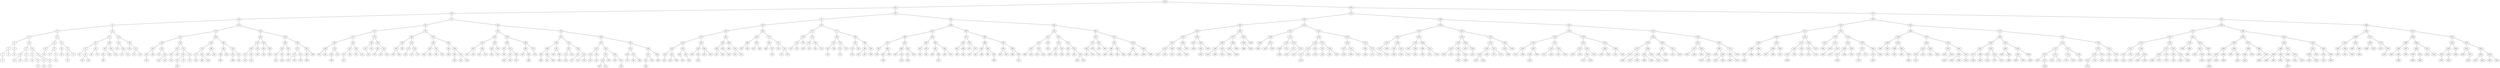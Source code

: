 graph BST {
    node [fontname="Helvetica"];
    1010 [label="1010"];
    1010 -- 610;
    610 [label="610"];
    610 -- 294;
    294 [label="294"];
    294 -- 136;
    136 [label="136"];
    136 -- 75;
    75 [label="75"];
    75 -- 47;
    47 [label="47"];
    47 -- 17;
    17 [label="17"];
    17 -- 12;
    12 [label="12"];
    12 -- 5;
    5 [label="5"];
    5 -- 0;
    0 [label="0"];
    0 -- 4;
    4 [label="4"];
    5 -- 8;
    8 [label="8"];
    12 -- 15;
    15 [label="15"];
    15 -- 16;
    16 [label="16"];
    17 -- 26;
    26 [label="26"];
    26 -- 21;
    21 [label="21"];
    21 -- 19;
    19 [label="19"];
    19 -- 18;
    18 [label="18"];
    19 -- 20;
    20 [label="20"];
    21 -- 23;
    23 [label="23"];
    23 -- 24;
    24 [label="24"];
    26 -- 40;
    40 [label="40"];
    40 -- 32;
    32 [label="32"];
    32 -- 30;
    30 [label="30"];
    32 -- 33;
    33 [label="33"];
    33 -- 34;
    34 [label="34"];
    40 -- 43;
    43 [label="43"];
    43 -- 41;
    41 [label="41"];
    41 -- 42;
    42 [label="42"];
    43 -- 44;
    44 [label="44"];
    44 -- 45;
    45 [label="45"];
    47 -- 59;
    59 [label="59"];
    59 -- 52;
    52 [label="52"];
    52 -- 49;
    49 [label="49"];
    49 -- 48;
    48 [label="48"];
    52 -- 54;
    54 [label="54"];
    54 -- 53;
    53 [label="53"];
    54 -- 57;
    57 [label="57"];
    57 -- 58;
    58 [label="58"];
    59 -- 67;
    67 [label="67"];
    67 -- 66;
    66 [label="66"];
    66 -- 60;
    60 [label="60"];
    67 -- 71;
    71 [label="71"];
    71 -- 69;
    69 [label="69"];
    69 -- 70;
    70 [label="70"];
    71 -- 74;
    74 [label="74"];
    75 -- 112;
    112 [label="112"];
    112 -- 97;
    97 [label="97"];
    97 -- 87;
    87 [label="87"];
    87 -- 79;
    79 [label="79"];
    79 -- 78;
    78 [label="78"];
    79 -- 82;
    82 [label="82"];
    82 -- 80;
    80 [label="80"];
    82 -- 86;
    86 [label="86"];
    87 -- 89;
    89 [label="89"];
    89 -- 88;
    88 [label="88"];
    89 -- 95;
    95 [label="95"];
    97 -- 108;
    108 [label="108"];
    108 -- 102;
    102 [label="102"];
    102 -- 101;
    101 [label="101"];
    101 -- 99;
    99 [label="99"];
    102 -- 106;
    106 [label="106"];
    108 -- 109;
    109 [label="109"];
    109 -- 110;
    110 [label="110"];
    112 -- 125;
    125 [label="125"];
    125 -- 116;
    116 [label="116"];
    116 -- 113;
    113 [label="113"];
    116 -- 120;
    120 [label="120"];
    120 -- 117;
    117 [label="117"];
    120 -- 121;
    121 [label="121"];
    125 -- 129;
    129 [label="129"];
    129 -- 126;
    126 [label="126"];
    129 -- 132;
    132 [label="132"];
    132 -- 131;
    131 [label="131"];
    132 -- 135;
    135 [label="135"];
    136 -- 223;
    223 [label="223"];
    223 -- 176;
    176 [label="176"];
    176 -- 157;
    157 [label="157"];
    157 -- 149;
    149 [label="149"];
    149 -- 144;
    144 [label="144"];
    144 -- 140;
    140 [label="140"];
    140 -- 142;
    142 [label="142"];
    144 -- 146;
    146 [label="146"];
    149 -- 152;
    152 [label="152"];
    152 -- 151;
    151 [label="151"];
    152 -- 155;
    155 [label="155"];
    155 -- 154;
    154 [label="154"];
    155 -- 156;
    156 [label="156"];
    157 -- 163;
    163 [label="163"];
    163 -- 161;
    161 [label="161"];
    161 -- 160;
    160 [label="160"];
    160 -- 158;
    158 [label="158"];
    161 -- 162;
    162 [label="162"];
    163 -- 172;
    172 [label="172"];
    172 -- 167;
    167 [label="167"];
    167 -- 165;
    165 [label="165"];
    165 -- 166;
    166 [label="166"];
    167 -- 171;
    171 [label="171"];
    172 -- 173;
    173 [label="173"];
    173 -- 174;
    174 [label="174"];
    176 -- 196;
    196 [label="196"];
    196 -- 186;
    186 [label="186"];
    186 -- 179;
    179 [label="179"];
    179 -- 177;
    177 [label="177"];
    177 -- 178;
    178 [label="178"];
    179 -- 181;
    181 [label="181"];
    181 -- 180;
    180 [label="180"];
    181 -- 182;
    182 [label="182"];
    186 -- 190;
    190 [label="190"];
    190 -- 187;
    187 [label="187"];
    190 -- 195;
    195 [label="195"];
    196 -- 206;
    206 [label="206"];
    206 -- 200;
    200 [label="200"];
    200 -- 198;
    198 [label="198"];
    198 -- 199;
    199 [label="199"];
    200 -- 203;
    203 [label="203"];
    206 -- 219;
    219 [label="219"];
    219 -- 212;
    212 [label="212"];
    212 -- 208;
    208 [label="208"];
    219 -- 221;
    221 [label="221"];
    221 -- 222;
    222 [label="222"];
    223 -- 254;
    254 [label="254"];
    254 -- 242;
    242 [label="242"];
    242 -- 233;
    233 [label="233"];
    233 -- 229;
    229 [label="229"];
    229 -- 224;
    224 [label="224"];
    224 -- 228;
    228 [label="228"];
    229 -- 232;
    232 [label="232"];
    232 -- 231;
    231 [label="231"];
    233 -- 235;
    235 [label="235"];
    235 -- 238;
    238 [label="238"];
    242 -- 246;
    246 [label="246"];
    246 -- 244;
    244 [label="244"];
    244 -- 243;
    243 [label="243"];
    246 -- 249;
    249 [label="249"];
    249 -- 250;
    250 [label="250"];
    254 -- 269;
    269 [label="269"];
    269 -- 262;
    262 [label="262"];
    262 -- 258;
    258 [label="258"];
    258 -- 256;
    256 [label="256"];
    256 -- 257;
    257 [label="257"];
    258 -- 261;
    261 [label="261"];
    261 -- 260;
    260 [label="260"];
    262 -- 267;
    267 [label="267"];
    267 -- 264;
    264 [label="264"];
    269 -- 279;
    279 [label="279"];
    279 -- 275;
    275 [label="275"];
    275 -- 273;
    273 [label="273"];
    273 -- 272;
    272 [label="272"];
    273 -- 274;
    274 [label="274"];
    275 -- 277;
    277 [label="277"];
    277 -- 276;
    276 [label="276"];
    279 -- 287;
    287 [label="287"];
    287 -- 282;
    282 [label="282"];
    282 -- 280;
    280 [label="280"];
    287 -- 289;
    289 [label="289"];
    294 -- 417;
    417 [label="417"];
    417 -- 355;
    355 [label="355"];
    355 -- 332;
    332 [label="332"];
    332 -- 313;
    313 [label="313"];
    313 -- 302;
    302 [label="302"];
    302 -- 298;
    298 [label="298"];
    298 -- 297;
    297 [label="297"];
    298 -- 301;
    301 [label="301"];
    302 -- 310;
    310 [label="310"];
    310 -- 303;
    303 [label="303"];
    303 -- 309;
    309 [label="309"];
    310 -- 312;
    312 [label="312"];
    313 -- 326;
    326 [label="326"];
    326 -- 321;
    321 [label="321"];
    321 -- 314;
    314 [label="314"];
    314 -- 317;
    317 [label="317"];
    321 -- 324;
    324 [label="324"];
    326 -- 328;
    328 [label="328"];
    328 -- 327;
    327 [label="327"];
    328 -- 331;
    331 [label="331"];
    332 -- 343;
    343 [label="343"];
    343 -- 340;
    340 [label="340"];
    340 -- 334;
    334 [label="334"];
    334 -- 339;
    339 [label="339"];
    340 -- 341;
    341 [label="341"];
    343 -- 349;
    349 [label="349"];
    349 -- 346;
    346 [label="346"];
    346 -- 345;
    345 [label="345"];
    349 -- 352;
    352 [label="352"];
    352 -- 351;
    351 [label="351"];
    352 -- 354;
    354 [label="354"];
    355 -- 379;
    379 [label="379"];
    379 -- 368;
    368 [label="368"];
    368 -- 365;
    365 [label="365"];
    365 -- 360;
    360 [label="360"];
    360 -- 358;
    358 [label="358"];
    360 -- 363;
    363 [label="363"];
    365 -- 367;
    367 [label="367"];
    368 -- 374;
    374 [label="374"];
    374 -- 373;
    373 [label="373"];
    373 -- 370;
    370 [label="370"];
    374 -- 376;
    376 [label="376"];
    376 -- 375;
    375 [label="375"];
    376 -- 378;
    378 [label="378"];
    379 -- 394;
    394 [label="394"];
    394 -- 384;
    384 [label="384"];
    384 -- 382;
    382 [label="382"];
    382 -- 380;
    380 [label="380"];
    382 -- 383;
    383 [label="383"];
    384 -- 391;
    391 [label="391"];
    391 -- 385;
    385 [label="385"];
    391 -- 393;
    393 [label="393"];
    394 -- 402;
    402 [label="402"];
    402 -- 397;
    397 [label="397"];
    397 -- 400;
    400 [label="400"];
    402 -- 406;
    406 [label="406"];
    406 -- 405;
    405 [label="405"];
    405 -- 403;
    403 [label="403"];
    406 -- 415;
    415 [label="415"];
    415 -- 410;
    410 [label="410"];
    415 -- 416;
    416 [label="416"];
    417 -- 482;
    482 [label="482"];
    482 -- 445;
    445 [label="445"];
    445 -- 434;
    434 [label="434"];
    434 -- 426;
    426 [label="426"];
    426 -- 423;
    423 [label="423"];
    423 -- 421;
    421 [label="421"];
    423 -- 424;
    424 [label="424"];
    426 -- 429;
    429 [label="429"];
    429 -- 427;
    427 [label="427"];
    429 -- 433;
    433 [label="433"];
    434 -- 443;
    443 [label="443"];
    443 -- 439;
    439 [label="439"];
    439 -- 436;
    436 [label="436"];
    439 -- 441;
    441 [label="441"];
    443 -- 444;
    444 [label="444"];
    445 -- 458;
    458 [label="458"];
    458 -- 448;
    448 [label="448"];
    448 -- 447;
    447 [label="447"];
    447 -- 446;
    446 [label="446"];
    448 -- 455;
    455 [label="455"];
    455 -- 453;
    453 [label="453"];
    453 -- 449;
    449 [label="449"];
    453 -- 454;
    454 [label="454"];
    455 -- 456;
    456 [label="456"];
    456 -- 457;
    457 [label="457"];
    458 -- 468;
    468 [label="468"];
    468 -- 460;
    460 [label="460"];
    460 -- 459;
    459 [label="459"];
    460 -- 464;
    464 [label="464"];
    464 -- 466;
    466 [label="466"];
    468 -- 472;
    472 [label="472"];
    472 -- 473;
    473 [label="473"];
    482 -- 536;
    536 [label="536"];
    536 -- 507;
    507 [label="507"];
    507 -- 499;
    499 [label="499"];
    499 -- 489;
    489 [label="489"];
    489 -- 483;
    483 [label="483"];
    483 -- 486;
    486 [label="486"];
    489 -- 496;
    496 [label="496"];
    496 -- 491;
    491 [label="491"];
    496 -- 497;
    497 [label="497"];
    499 -- 501;
    501 [label="501"];
    501 -- 500;
    500 [label="500"];
    501 -- 506;
    506 [label="506"];
    506 -- 503;
    503 [label="503"];
    507 -- 521;
    521 [label="521"];
    521 -- 515;
    515 [label="515"];
    515 -- 511;
    511 [label="511"];
    511 -- 510;
    510 [label="510"];
    515 -- 516;
    516 [label="516"];
    521 -- 528;
    528 [label="528"];
    528 -- 527;
    527 [label="527"];
    527 -- 523;
    523 [label="523"];
    528 -- 533;
    533 [label="533"];
    533 -- 531;
    531 [label="531"];
    533 -- 535;
    535 [label="535"];
    536 -- 568;
    568 [label="568"];
    568 -- 547;
    547 [label="547"];
    547 -- 543;
    543 [label="543"];
    543 -- 539;
    539 [label="539"];
    539 -- 541;
    541 [label="541"];
    543 -- 545;
    545 [label="545"];
    545 -- 546;
    546 [label="546"];
    547 -- 558;
    558 [label="558"];
    558 -- 555;
    555 [label="555"];
    555 -- 549;
    549 [label="549"];
    549 -- 548;
    548 [label="548"];
    549 -- 554;
    554 [label="554"];
    555 -- 556;
    556 [label="556"];
    558 -- 560;
    560 [label="560"];
    560 -- 559;
    559 [label="559"];
    560 -- 563;
    563 [label="563"];
    563 -- 564;
    564 [label="564"];
    568 -- 589;
    589 [label="589"];
    589 -- 579;
    579 [label="579"];
    579 -- 569;
    569 [label="569"];
    569 -- 574;
    574 [label="574"];
    579 -- 587;
    587 [label="587"];
    587 -- 584;
    584 [label="584"];
    587 -- 588;
    588 [label="588"];
    589 -- 598;
    598 [label="598"];
    598 -- 592;
    592 [label="592"];
    592 -- 591;
    591 [label="591"];
    591 -- 590;
    590 [label="590"];
    592 -- 597;
    597 [label="597"];
    598 -- 605;
    605 [label="605"];
    605 -- 606;
    606 [label="606"];
    610 -- 791;
    791 [label="791"];
    791 -- 727;
    727 [label="727"];
    727 -- 676;
    676 [label="676"];
    676 -- 656;
    656 [label="656"];
    656 -- 637;
    637 [label="637"];
    637 -- 628;
    628 [label="628"];
    628 -- 618;
    618 [label="618"];
    618 -- 613;
    613 [label="613"];
    613 -- 614;
    614 [label="614"];
    618 -- 621;
    621 [label="621"];
    621 -- 619;
    619 [label="619"];
    621 -- 622;
    622 [label="622"];
    628 -- 633;
    633 [label="633"];
    633 -- 630;
    630 [label="630"];
    630 -- 632;
    632 [label="632"];
    633 -- 634;
    634 [label="634"];
    634 -- 636;
    636 [label="636"];
    637 -- 645;
    645 [label="645"];
    645 -- 639;
    639 [label="639"];
    639 -- 638;
    638 [label="638"];
    639 -- 643;
    643 [label="643"];
    643 -- 644;
    644 [label="644"];
    645 -- 649;
    649 [label="649"];
    649 -- 647;
    647 [label="647"];
    649 -- 654;
    654 [label="654"];
    656 -- 663;
    663 [label="663"];
    663 -- 660;
    660 [label="660"];
    660 -- 658;
    658 [label="658"];
    658 -- 657;
    657 [label="657"];
    658 -- 659;
    659 [label="659"];
    660 -- 662;
    662 [label="662"];
    662 -- 661;
    661 [label="661"];
    663 -- 666;
    666 [label="666"];
    666 -- 665;
    665 [label="665"];
    666 -- 670;
    670 [label="670"];
    670 -- 667;
    667 [label="667"];
    670 -- 672;
    672 [label="672"];
    676 -- 697;
    697 [label="697"];
    697 -- 682;
    682 [label="682"];
    682 -- 680;
    680 [label="680"];
    680 -- 679;
    679 [label="679"];
    680 -- 681;
    681 [label="681"];
    682 -- 692;
    692 [label="692"];
    692 -- 687;
    687 [label="687"];
    692 -- 695;
    695 [label="695"];
    697 -- 713;
    713 [label="713"];
    713 -- 699;
    699 [label="699"];
    699 -- 698;
    698 [label="698"];
    699 -- 707;
    707 [label="707"];
    707 -- 704;
    704 [label="704"];
    713 -- 721;
    721 [label="721"];
    721 -- 716;
    716 [label="716"];
    721 -- 723;
    723 [label="723"];
    723 -- 722;
    722 [label="722"];
    723 -- 725;
    725 [label="725"];
    727 -- 761;
    761 [label="761"];
    761 -- 747;
    747 [label="747"];
    747 -- 744;
    744 [label="744"];
    744 -- 736;
    736 [label="736"];
    736 -- 735;
    735 [label="735"];
    736 -- 743;
    743 [label="743"];
    744 -- 746;
    746 [label="746"];
    747 -- 753;
    753 [label="753"];
    753 -- 750;
    750 [label="750"];
    750 -- 749;
    749 [label="749"];
    750 -- 752;
    752 [label="752"];
    753 -- 758;
    758 [label="758"];
    758 -- 756;
    756 [label="756"];
    758 -- 759;
    759 [label="759"];
    761 -- 777;
    777 [label="777"];
    777 -- 769;
    769 [label="769"];
    769 -- 767;
    767 [label="767"];
    767 -- 766;
    766 [label="766"];
    766 -- 765;
    765 [label="765"];
    767 -- 768;
    768 [label="768"];
    769 -- 774;
    774 [label="774"];
    774 -- 772;
    772 [label="772"];
    772 -- 773;
    773 [label="773"];
    774 -- 776;
    776 [label="776"];
    777 -- 784;
    784 [label="784"];
    784 -- 782;
    782 [label="782"];
    782 -- 779;
    779 [label="779"];
    779 -- 778;
    778 [label="778"];
    782 -- 783;
    783 [label="783"];
    784 -- 788;
    788 [label="788"];
    788 -- 786;
    786 [label="786"];
    786 -- 785;
    785 [label="785"];
    786 -- 787;
    787 [label="787"];
    788 -- 790;
    790 [label="790"];
    790 -- 789;
    789 [label="789"];
    791 -- 902;
    902 [label="902"];
    902 -- 858;
    858 [label="858"];
    858 -- 823;
    823 [label="823"];
    823 -- 806;
    806 [label="806"];
    806 -- 797;
    797 [label="797"];
    797 -- 792;
    792 [label="792"];
    792 -- 794;
    794 [label="794"];
    797 -- 804;
    804 [label="804"];
    804 -- 802;
    802 [label="802"];
    802 -- 799;
    799 [label="799"];
    804 -- 805;
    805 [label="805"];
    806 -- 814;
    814 [label="814"];
    814 -- 808;
    808 [label="808"];
    808 -- 807;
    807 [label="807"];
    808 -- 810;
    810 [label="810"];
    810 -- 813;
    813 [label="813"];
    814 -- 818;
    818 [label="818"];
    818 -- 817;
    817 [label="817"];
    817 -- 816;
    816 [label="816"];
    818 -- 819;
    819 [label="819"];
    823 -- 839;
    839 [label="839"];
    839 -- 826;
    826 [label="826"];
    826 -- 825;
    825 [label="825"];
    825 -- 824;
    824 [label="824"];
    826 -- 835;
    835 [label="835"];
    835 -- 833;
    833 [label="833"];
    839 -- 850;
    850 [label="850"];
    850 -- 841;
    841 [label="841"];
    841 -- 840;
    840 [label="840"];
    841 -- 848;
    848 [label="848"];
    848 -- 847;
    847 [label="847"];
    850 -- 856;
    856 [label="856"];
    856 -- 852;
    852 [label="852"];
    856 -- 857;
    857 [label="857"];
    858 -- 880;
    880 [label="880"];
    880 -- 872;
    872 [label="872"];
    872 -- 863;
    863 [label="863"];
    863 -- 861;
    861 [label="861"];
    861 -- 859;
    859 [label="859"];
    863 -- 864;
    864 [label="864"];
    864 -- 865;
    865 [label="865"];
    872 -- 876;
    876 [label="876"];
    876 -- 875;
    875 [label="875"];
    876 -- 877;
    877 [label="877"];
    877 -- 879;
    879 [label="879"];
    880 -- 892;
    892 [label="892"];
    892 -- 886;
    886 [label="886"];
    886 -- 883;
    883 [label="883"];
    883 -- 881;
    881 [label="881"];
    883 -- 884;
    884 [label="884"];
    886 -- 889;
    889 [label="889"];
    889 -- 887;
    887 [label="887"];
    889 -- 891;
    891 [label="891"];
    891 -- 890;
    890 [label="890"];
    892 -- 897;
    897 [label="897"];
    897 -- 894;
    894 [label="894"];
    894 -- 893;
    893 [label="893"];
    894 -- 895;
    895 [label="895"];
    897 -- 899;
    899 [label="899"];
    899 -- 898;
    898 [label="898"];
    899 -- 900;
    900 [label="900"];
    900 -- 901;
    901 [label="901"];
    902 -- 964;
    964 [label="964"];
    964 -- 926;
    926 [label="926"];
    926 -- 921;
    921 [label="921"];
    921 -- 913;
    913 [label="913"];
    913 -- 910;
    910 [label="910"];
    910 -- 908;
    908 [label="908"];
    910 -- 912;
    912 [label="912"];
    913 -- 915;
    915 [label="915"];
    915 -- 914;
    914 [label="914"];
    915 -- 918;
    918 [label="918"];
    921 -- 925;
    925 [label="925"];
    925 -- 922;
    922 [label="922"];
    926 -- 942;
    942 [label="942"];
    942 -- 935;
    935 [label="935"];
    935 -- 931;
    931 [label="931"];
    931 -- 930;
    930 [label="930"];
    931 -- 934;
    934 [label="934"];
    935 -- 936;
    936 [label="936"];
    936 -- 938;
    938 [label="938"];
    942 -- 953;
    953 [label="953"];
    953 -- 943;
    943 [label="943"];
    943 -- 947;
    947 [label="947"];
    953 -- 957;
    957 [label="957"];
    957 -- 955;
    955 [label="955"];
    957 -- 959;
    959 [label="959"];
    959 -- 958;
    958 [label="958"];
    959 -- 962;
    962 [label="962"];
    964 -- 983;
    983 [label="983"];
    983 -- 975;
    975 [label="975"];
    975 -- 971;
    971 [label="971"];
    971 -- 969;
    969 [label="969"];
    969 -- 965;
    965 [label="965"];
    969 -- 970;
    970 [label="970"];
    971 -- 974;
    974 [label="974"];
    974 -- 972;
    972 [label="972"];
    975 -- 981;
    981 [label="981"];
    981 -- 979;
    979 [label="979"];
    981 -- 982;
    982 [label="982"];
    983 -- 997;
    997 [label="997"];
    997 -- 991;
    991 [label="991"];
    991 -- 988;
    988 [label="988"];
    988 -- 985;
    985 [label="985"];
    988 -- 990;
    990 [label="990"];
    991 -- 995;
    995 [label="995"];
    995 -- 994;
    994 [label="994"];
    995 -- 996;
    996 [label="996"];
    997 -- 1002;
    1002 [label="1002"];
    1002 -- 999;
    999 [label="999"];
    999 -- 998;
    998 [label="998"];
    999 -- 1001;
    1001 [label="1001"];
    1002 -- 1005;
    1005 [label="1005"];
    1005 -- 1004;
    1004 [label="1004"];
    1005 -- 1006;
    1006 [label="1006"];
    1010 -- 1479;
    1479 [label="1479"];
    1479 -- 1175;
    1175 [label="1175"];
    1175 -- 1097;
    1097 [label="1097"];
    1097 -- 1060;
    1060 [label="1060"];
    1060 -- 1044;
    1044 [label="1044"];
    1044 -- 1025;
    1025 [label="1025"];
    1025 -- 1016;
    1016 [label="1016"];
    1016 -- 1013;
    1013 [label="1013"];
    1013 -- 1011;
    1011 [label="1011"];
    1013 -- 1015;
    1015 [label="1015"];
    1016 -- 1020;
    1020 [label="1020"];
    1020 -- 1021;
    1021 [label="1021"];
    1025 -- 1042;
    1042 [label="1042"];
    1042 -- 1036;
    1036 [label="1036"];
    1036 -- 1031;
    1031 [label="1031"];
    1036 -- 1040;
    1040 [label="1040"];
    1042 -- 1043;
    1043 [label="1043"];
    1044 -- 1050;
    1050 [label="1050"];
    1050 -- 1047;
    1047 [label="1047"];
    1047 -- 1048;
    1048 [label="1048"];
    1050 -- 1054;
    1054 [label="1054"];
    1054 -- 1052;
    1052 [label="1052"];
    1052 -- 1053;
    1053 [label="1053"];
    1054 -- 1059;
    1059 [label="1059"];
    1060 -- 1087;
    1087 [label="1087"];
    1087 -- 1077;
    1077 [label="1077"];
    1077 -- 1069;
    1069 [label="1069"];
    1069 -- 1064;
    1064 [label="1064"];
    1064 -- 1061;
    1061 [label="1061"];
    1064 -- 1066;
    1066 [label="1066"];
    1069 -- 1074;
    1074 [label="1074"];
    1074 -- 1072;
    1072 [label="1072"];
    1074 -- 1075;
    1075 [label="1075"];
    1077 -- 1082;
    1082 [label="1082"];
    1082 -- 1079;
    1079 [label="1079"];
    1079 -- 1080;
    1080 [label="1080"];
    1082 -- 1085;
    1085 [label="1085"];
    1087 -- 1093;
    1093 [label="1093"];
    1093 -- 1090;
    1090 [label="1090"];
    1090 -- 1088;
    1088 [label="1088"];
    1090 -- 1092;
    1092 [label="1092"];
    1093 -- 1096;
    1096 [label="1096"];
    1097 -- 1123;
    1123 [label="1123"];
    1123 -- 1107;
    1107 [label="1107"];
    1107 -- 1100;
    1100 [label="1100"];
    1100 -- 1098;
    1098 [label="1098"];
    1098 -- 1099;
    1099 [label="1099"];
    1100 -- 1103;
    1103 [label="1103"];
    1103 -- 1102;
    1102 [label="1102"];
    1103 -- 1104;
    1104 [label="1104"];
    1107 -- 1113;
    1113 [label="1113"];
    1113 -- 1110;
    1110 [label="1110"];
    1110 -- 1108;
    1108 [label="1108"];
    1108 -- 1109;
    1109 [label="1109"];
    1110 -- 1111;
    1111 [label="1111"];
    1113 -- 1118;
    1118 [label="1118"];
    1118 -- 1117;
    1117 [label="1117"];
    1117 -- 1116;
    1116 [label="1116"];
    1118 -- 1121;
    1121 [label="1121"];
    1121 -- 1122;
    1122 [label="1122"];
    1123 -- 1154;
    1154 [label="1154"];
    1154 -- 1142;
    1142 [label="1142"];
    1142 -- 1138;
    1138 [label="1138"];
    1138 -- 1133;
    1133 [label="1133"];
    1133 -- 1131;
    1131 [label="1131"];
    1131 -- 1129;
    1129 [label="1129"];
    1133 -- 1136;
    1136 [label="1136"];
    1138 -- 1141;
    1141 [label="1141"];
    1141 -- 1139;
    1139 [label="1139"];
    1142 -- 1147;
    1147 [label="1147"];
    1147 -- 1145;
    1145 [label="1145"];
    1145 -- 1144;
    1144 [label="1144"];
    1147 -- 1150;
    1150 [label="1150"];
    1150 -- 1148;
    1148 [label="1148"];
    1150 -- 1152;
    1152 [label="1152"];
    1154 -- 1163;
    1163 [label="1163"];
    1163 -- 1158;
    1158 [label="1158"];
    1158 -- 1157;
    1157 [label="1157"];
    1157 -- 1156;
    1156 [label="1156"];
    1158 -- 1161;
    1161 [label="1161"];
    1161 -- 1160;
    1160 [label="1160"];
    1161 -- 1162;
    1162 [label="1162"];
    1163 -- 1170;
    1170 [label="1170"];
    1170 -- 1165;
    1165 [label="1165"];
    1165 -- 1166;
    1166 [label="1166"];
    1170 -- 1172;
    1172 [label="1172"];
    1172 -- 1171;
    1171 [label="1171"];
    1172 -- 1174;
    1174 [label="1174"];
    1175 -- 1289;
    1289 [label="1289"];
    1289 -- 1225;
    1225 [label="1225"];
    1225 -- 1194;
    1194 [label="1194"];
    1194 -- 1183;
    1183 [label="1183"];
    1183 -- 1181;
    1181 [label="1181"];
    1181 -- 1176;
    1176 [label="1176"];
    1176 -- 1178;
    1178 [label="1178"];
    1181 -- 1182;
    1182 [label="1182"];
    1183 -- 1188;
    1188 [label="1188"];
    1188 -- 1187;
    1187 [label="1187"];
    1187 -- 1184;
    1184 [label="1184"];
    1188 -- 1191;
    1191 [label="1191"];
    1191 -- 1190;
    1190 [label="1190"];
    1191 -- 1193;
    1193 [label="1193"];
    1194 -- 1204;
    1204 [label="1204"];
    1204 -- 1199;
    1199 [label="1199"];
    1199 -- 1195;
    1195 [label="1195"];
    1199 -- 1200;
    1200 [label="1200"];
    1200 -- 1202;
    1202 [label="1202"];
    1204 -- 1209;
    1209 [label="1209"];
    1209 -- 1208;
    1208 [label="1208"];
    1208 -- 1205;
    1205 [label="1205"];
    1209 -- 1215;
    1215 [label="1215"];
    1215 -- 1211;
    1211 [label="1211"];
    1215 -- 1218;
    1218 [label="1218"];
    1225 -- 1260;
    1260 [label="1260"];
    1260 -- 1246;
    1246 [label="1246"];
    1246 -- 1238;
    1238 [label="1238"];
    1238 -- 1235;
    1235 [label="1235"];
    1235 -- 1226;
    1226 [label="1226"];
    1235 -- 1237;
    1237 [label="1237"];
    1238 -- 1242;
    1242 [label="1242"];
    1242 -- 1240;
    1240 [label="1240"];
    1240 -- 1241;
    1241 [label="1241"];
    1242 -- 1243;
    1243 [label="1243"];
    1243 -- 1244;
    1244 [label="1244"];
    1246 -- 1248;
    1248 [label="1248"];
    1248 -- 1247;
    1247 [label="1247"];
    1248 -- 1256;
    1256 [label="1256"];
    1256 -- 1257;
    1257 [label="1257"];
    1260 -- 1278;
    1278 [label="1278"];
    1278 -- 1270;
    1270 [label="1270"];
    1270 -- 1265;
    1265 [label="1265"];
    1265 -- 1263;
    1263 [label="1263"];
    1263 -- 1261;
    1261 [label="1261"];
    1263 -- 1264;
    1264 [label="1264"];
    1265 -- 1269;
    1269 [label="1269"];
    1270 -- 1272;
    1272 [label="1272"];
    1272 -- 1271;
    1271 [label="1271"];
    1272 -- 1277;
    1277 [label="1277"];
    1278 -- 1283;
    1283 [label="1283"];
    1283 -- 1279;
    1279 [label="1279"];
    1279 -- 1280;
    1280 [label="1280"];
    1283 -- 1285;
    1285 [label="1285"];
    1289 -- 1363;
    1363 [label="1363"];
    1363 -- 1329;
    1329 [label="1329"];
    1329 -- 1310;
    1310 [label="1310"];
    1310 -- 1301;
    1301 [label="1301"];
    1301 -- 1295;
    1295 [label="1295"];
    1295 -- 1291;
    1291 [label="1291"];
    1295 -- 1296;
    1296 [label="1296"];
    1301 -- 1307;
    1307 [label="1307"];
    1307 -- 1304;
    1304 [label="1304"];
    1304 -- 1303;
    1303 [label="1303"];
    1307 -- 1309;
    1309 [label="1309"];
    1310 -- 1321;
    1321 [label="1321"];
    1321 -- 1319;
    1319 [label="1319"];
    1319 -- 1317;
    1317 [label="1317"];
    1319 -- 1320;
    1320 [label="1320"];
    1321 -- 1324;
    1324 [label="1324"];
    1324 -- 1323;
    1323 [label="1323"];
    1324 -- 1327;
    1327 [label="1327"];
    1329 -- 1344;
    1344 [label="1344"];
    1344 -- 1335;
    1335 [label="1335"];
    1335 -- 1331;
    1331 [label="1331"];
    1331 -- 1330;
    1330 [label="1330"];
    1331 -- 1334;
    1334 [label="1334"];
    1335 -- 1342;
    1342 [label="1342"];
    1342 -- 1339;
    1339 [label="1339"];
    1339 -- 1337;
    1337 [label="1337"];
    1339 -- 1340;
    1340 [label="1340"];
    1342 -- 1343;
    1343 [label="1343"];
    1344 -- 1356;
    1356 [label="1356"];
    1356 -- 1348;
    1348 [label="1348"];
    1348 -- 1346;
    1346 [label="1346"];
    1348 -- 1354;
    1354 [label="1354"];
    1356 -- 1360;
    1360 [label="1360"];
    1360 -- 1357;
    1357 [label="1357"];
    1360 -- 1361;
    1361 [label="1361"];
    1363 -- 1415;
    1415 [label="1415"];
    1415 -- 1395;
    1395 [label="1395"];
    1395 -- 1383;
    1383 [label="1383"];
    1383 -- 1373;
    1373 [label="1373"];
    1373 -- 1371;
    1371 [label="1371"];
    1371 -- 1368;
    1368 [label="1368"];
    1373 -- 1381;
    1381 [label="1381"];
    1381 -- 1378;
    1378 [label="1378"];
    1381 -- 1382;
    1382 [label="1382"];
    1383 -- 1389;
    1389 [label="1389"];
    1389 -- 1385;
    1385 [label="1385"];
    1385 -- 1384;
    1384 [label="1384"];
    1385 -- 1386;
    1386 [label="1386"];
    1389 -- 1394;
    1394 [label="1394"];
    1394 -- 1393;
    1393 [label="1393"];
    1395 -- 1408;
    1408 [label="1408"];
    1408 -- 1401;
    1401 [label="1401"];
    1401 -- 1400;
    1400 [label="1400"];
    1400 -- 1399;
    1399 [label="1399"];
    1401 -- 1405;
    1405 [label="1405"];
    1408 -- 1413;
    1413 [label="1413"];
    1413 -- 1411;
    1411 [label="1411"];
    1413 -- 1414;
    1414 [label="1414"];
    1415 -- 1438;
    1438 [label="1438"];
    1438 -- 1422;
    1422 [label="1422"];
    1422 -- 1417;
    1417 [label="1417"];
    1417 -- 1416;
    1416 [label="1416"];
    1417 -- 1420;
    1420 [label="1420"];
    1422 -- 1429;
    1429 [label="1429"];
    1429 -- 1423;
    1423 [label="1423"];
    1429 -- 1432;
    1432 [label="1432"];
    1432 -- 1430;
    1430 [label="1430"];
    1432 -- 1436;
    1436 [label="1436"];
    1438 -- 1461;
    1461 [label="1461"];
    1461 -- 1444;
    1444 [label="1444"];
    1444 -- 1439;
    1439 [label="1439"];
    1444 -- 1446;
    1446 [label="1446"];
    1446 -- 1445;
    1445 [label="1445"];
    1446 -- 1449;
    1449 [label="1449"];
    1461 -- 1473;
    1473 [label="1473"];
    1473 -- 1468;
    1468 [label="1468"];
    1468 -- 1466;
    1466 [label="1466"];
    1468 -- 1472;
    1472 [label="1472"];
    1473 -- 1478;
    1478 [label="1478"];
    1479 -- 1747;
    1747 [label="1747"];
    1747 -- 1587;
    1587 [label="1587"];
    1587 -- 1539;
    1539 [label="1539"];
    1539 -- 1513;
    1513 [label="1513"];
    1513 -- 1496;
    1496 [label="1496"];
    1496 -- 1493;
    1493 [label="1493"];
    1493 -- 1489;
    1489 [label="1489"];
    1489 -- 1481;
    1481 [label="1481"];
    1481 -- 1487;
    1487 [label="1487"];
    1489 -- 1490;
    1490 [label="1490"];
    1493 -- 1494;
    1494 [label="1494"];
    1494 -- 1495;
    1495 [label="1495"];
    1496 -- 1505;
    1505 [label="1505"];
    1505 -- 1498;
    1498 [label="1498"];
    1498 -- 1497;
    1497 [label="1497"];
    1498 -- 1499;
    1499 [label="1499"];
    1505 -- 1506;
    1506 [label="1506"];
    1506 -- 1511;
    1511 [label="1511"];
    1513 -- 1531;
    1531 [label="1531"];
    1531 -- 1527;
    1527 [label="1527"];
    1527 -- 1525;
    1525 [label="1525"];
    1525 -- 1518;
    1518 [label="1518"];
    1518 -- 1519;
    1519 [label="1519"];
    1525 -- 1526;
    1526 [label="1526"];
    1527 -- 1529;
    1529 [label="1529"];
    1529 -- 1530;
    1530 [label="1530"];
    1531 -- 1536;
    1536 [label="1536"];
    1536 -- 1533;
    1533 [label="1533"];
    1533 -- 1532;
    1532 [label="1532"];
    1533 -- 1534;
    1534 [label="1534"];
    1536 -- 1537;
    1537 [label="1537"];
    1539 -- 1555;
    1555 [label="1555"];
    1555 -- 1547;
    1547 [label="1547"];
    1547 -- 1541;
    1541 [label="1541"];
    1541 -- 1546;
    1546 [label="1546"];
    1547 -- 1551;
    1551 [label="1551"];
    1551 -- 1550;
    1550 [label="1550"];
    1550 -- 1548;
    1548 [label="1548"];
    1551 -- 1552;
    1552 [label="1552"];
    1552 -- 1553;
    1553 [label="1553"];
    1555 -- 1570;
    1570 [label="1570"];
    1570 -- 1561;
    1561 [label="1561"];
    1561 -- 1558;
    1558 [label="1558"];
    1558 -- 1557;
    1557 [label="1557"];
    1557 -- 1556;
    1556 [label="1556"];
    1558 -- 1560;
    1560 [label="1560"];
    1561 -- 1563;
    1563 [label="1563"];
    1563 -- 1565;
    1565 [label="1565"];
    1570 -- 1578;
    1578 [label="1578"];
    1578 -- 1575;
    1575 [label="1575"];
    1575 -- 1574;
    1574 [label="1574"];
    1574 -- 1572;
    1572 [label="1572"];
    1575 -- 1577;
    1577 [label="1577"];
    1578 -- 1583;
    1583 [label="1583"];
    1583 -- 1579;
    1579 [label="1579"];
    1579 -- 1581;
    1581 [label="1581"];
    1583 -- 1586;
    1586 [label="1586"];
    1587 -- 1655;
    1655 [label="1655"];
    1655 -- 1608;
    1608 [label="1608"];
    1608 -- 1596;
    1596 [label="1596"];
    1596 -- 1590;
    1590 [label="1590"];
    1590 -- 1589;
    1589 [label="1589"];
    1590 -- 1595;
    1595 [label="1595"];
    1595 -- 1591;
    1591 [label="1591"];
    1596 -- 1600;
    1600 [label="1600"];
    1600 -- 1598;
    1598 [label="1598"];
    1598 -- 1597;
    1597 [label="1597"];
    1600 -- 1602;
    1602 [label="1602"];
    1602 -- 1601;
    1601 [label="1601"];
    1602 -- 1604;
    1604 [label="1604"];
    1604 -- 1603;
    1603 [label="1603"];
    1608 -- 1623;
    1623 [label="1623"];
    1623 -- 1618;
    1618 [label="1618"];
    1618 -- 1612;
    1612 [label="1612"];
    1612 -- 1610;
    1610 [label="1610"];
    1610 -- 1611;
    1611 [label="1611"];
    1612 -- 1613;
    1613 [label="1613"];
    1618 -- 1620;
    1620 [label="1620"];
    1620 -- 1619;
    1619 [label="1619"];
    1620 -- 1622;
    1622 [label="1622"];
    1623 -- 1634;
    1634 [label="1634"];
    1634 -- 1627;
    1627 [label="1627"];
    1627 -- 1624;
    1624 [label="1624"];
    1627 -- 1632;
    1632 [label="1632"];
    1632 -- 1633;
    1633 [label="1633"];
    1634 -- 1642;
    1642 [label="1642"];
    1642 -- 1639;
    1639 [label="1639"];
    1639 -- 1635;
    1635 [label="1635"];
    1639 -- 1640;
    1640 [label="1640"];
    1642 -- 1643;
    1643 [label="1643"];
    1643 -- 1652;
    1652 [label="1652"];
    1655 -- 1701;
    1701 [label="1701"];
    1701 -- 1681;
    1681 [label="1681"];
    1681 -- 1667;
    1667 [label="1667"];
    1667 -- 1661;
    1661 [label="1661"];
    1661 -- 1657;
    1657 [label="1657"];
    1657 -- 1660;
    1660 [label="1660"];
    1661 -- 1664;
    1664 [label="1664"];
    1664 -- 1663;
    1663 [label="1663"];
    1667 -- 1672;
    1672 [label="1672"];
    1672 -- 1671;
    1671 [label="1671"];
    1671 -- 1670;
    1670 [label="1670"];
    1672 -- 1676;
    1676 [label="1676"];
    1676 -- 1673;
    1673 [label="1673"];
    1676 -- 1677;
    1677 [label="1677"];
    1681 -- 1690;
    1690 [label="1690"];
    1690 -- 1687;
    1687 [label="1687"];
    1687 -- 1685;
    1685 [label="1685"];
    1687 -- 1688;
    1688 [label="1688"];
    1688 -- 1689;
    1689 [label="1689"];
    1690 -- 1695;
    1695 [label="1695"];
    1695 -- 1692;
    1692 [label="1692"];
    1692 -- 1691;
    1691 [label="1691"];
    1692 -- 1693;
    1693 [label="1693"];
    1695 -- 1698;
    1698 [label="1698"];
    1698 -- 1699;
    1699 [label="1699"];
    1701 -- 1730;
    1730 [label="1730"];
    1730 -- 1721;
    1721 [label="1721"];
    1721 -- 1711;
    1711 [label="1711"];
    1711 -- 1707;
    1707 [label="1707"];
    1707 -- 1706;
    1706 [label="1706"];
    1707 -- 1710;
    1710 [label="1710"];
    1710 -- 1708;
    1708 [label="1708"];
    1711 -- 1717;
    1717 [label="1717"];
    1717 -- 1714;
    1714 [label="1714"];
    1717 -- 1718;
    1718 [label="1718"];
    1721 -- 1727;
    1727 [label="1727"];
    1727 -- 1724;
    1724 [label="1724"];
    1724 -- 1723;
    1723 [label="1723"];
    1724 -- 1725;
    1725 [label="1725"];
    1727 -- 1728;
    1728 [label="1728"];
    1728 -- 1729;
    1729 [label="1729"];
    1730 -- 1740;
    1740 [label="1740"];
    1740 -- 1737;
    1737 [label="1737"];
    1737 -- 1734;
    1734 [label="1734"];
    1734 -- 1733;
    1733 [label="1733"];
    1733 -- 1731;
    1731 [label="1731"];
    1734 -- 1736;
    1736 [label="1736"];
    1737 -- 1739;
    1739 [label="1739"];
    1739 -- 1738;
    1738 [label="1738"];
    1740 -- 1743;
    1743 [label="1743"];
    1743 -- 1742;
    1742 [label="1742"];
    1742 -- 1741;
    1741 [label="1741"];
    1743 -- 1746;
    1746 [label="1746"];
    1746 -- 1745;
    1745 [label="1745"];
    1747 -- 1950;
    1950 [label="1950"];
    1950 -- 1826;
    1826 [label="1826"];
    1826 -- 1797;
    1797 [label="1797"];
    1797 -- 1763;
    1763 [label="1763"];
    1763 -- 1754;
    1754 [label="1754"];
    1754 -- 1751;
    1751 [label="1751"];
    1751 -- 1749;
    1749 [label="1749"];
    1749 -- 1750;
    1750 [label="1750"];
    1751 -- 1753;
    1753 [label="1753"];
    1754 -- 1758;
    1758 [label="1758"];
    1758 -- 1756;
    1756 [label="1756"];
    1756 -- 1755;
    1755 [label="1755"];
    1758 -- 1761;
    1761 [label="1761"];
    1761 -- 1760;
    1760 [label="1760"];
    1761 -- 1762;
    1762 [label="1762"];
    1763 -- 1780;
    1780 [label="1780"];
    1780 -- 1775;
    1775 [label="1775"];
    1775 -- 1769;
    1769 [label="1769"];
    1769 -- 1768;
    1768 [label="1768"];
    1769 -- 1773;
    1773 [label="1773"];
    1775 -- 1778;
    1778 [label="1778"];
    1778 -- 1779;
    1779 [label="1779"];
    1780 -- 1787;
    1787 [label="1787"];
    1787 -- 1783;
    1783 [label="1783"];
    1783 -- 1785;
    1785 [label="1785"];
    1787 -- 1794;
    1794 [label="1794"];
    1794 -- 1790;
    1790 [label="1790"];
    1794 -- 1796;
    1796 [label="1796"];
    1797 -- 1811;
    1811 [label="1811"];
    1811 -- 1799;
    1799 [label="1799"];
    1799 -- 1798;
    1798 [label="1798"];
    1799 -- 1809;
    1809 [label="1809"];
    1809 -- 1805;
    1805 [label="1805"];
    1811 -- 1819;
    1819 [label="1819"];
    1819 -- 1813;
    1813 [label="1813"];
    1813 -- 1812;
    1812 [label="1812"];
    1813 -- 1818;
    1818 [label="1818"];
    1818 -- 1814;
    1814 [label="1814"];
    1819 -- 1820;
    1820 [label="1820"];
    1820 -- 1822;
    1822 [label="1822"];
    1826 -- 1885;
    1885 [label="1885"];
    1885 -- 1864;
    1864 [label="1864"];
    1864 -- 1846;
    1846 [label="1846"];
    1846 -- 1836;
    1836 [label="1836"];
    1836 -- 1834;
    1834 [label="1834"];
    1834 -- 1833;
    1833 [label="1833"];
    1833 -- 1828;
    1828 [label="1828"];
    1834 -- 1835;
    1835 [label="1835"];
    1836 -- 1838;
    1838 [label="1838"];
    1838 -- 1839;
    1839 [label="1839"];
    1846 -- 1850;
    1850 [label="1850"];
    1850 -- 1849;
    1849 [label="1849"];
    1850 -- 1860;
    1860 [label="1860"];
    1860 -- 1861;
    1861 [label="1861"];
    1864 -- 1871;
    1871 [label="1871"];
    1871 -- 1869;
    1869 [label="1869"];
    1869 -- 1866;
    1866 [label="1866"];
    1866 -- 1865;
    1865 [label="1865"];
    1869 -- 1870;
    1870 [label="1870"];
    1871 -- 1880;
    1880 [label="1880"];
    1880 -- 1875;
    1875 [label="1875"];
    1880 -- 1883;
    1883 [label="1883"];
    1883 -- 1882;
    1882 [label="1882"];
    1885 -- 1923;
    1923 [label="1923"];
    1923 -- 1908;
    1908 [label="1908"];
    1908 -- 1896;
    1896 [label="1896"];
    1896 -- 1890;
    1890 [label="1890"];
    1890 -- 1886;
    1886 [label="1886"];
    1890 -- 1893;
    1893 [label="1893"];
    1896 -- 1904;
    1904 [label="1904"];
    1904 -- 1901;
    1901 [label="1901"];
    1904 -- 1905;
    1905 [label="1905"];
    1905 -- 1907;
    1907 [label="1907"];
    1908 -- 1912;
    1912 [label="1912"];
    1912 -- 1909;
    1909 [label="1909"];
    1912 -- 1914;
    1914 [label="1914"];
    1914 -- 1913;
    1913 [label="1913"];
    1914 -- 1919;
    1919 [label="1919"];
    1923 -- 1935;
    1935 [label="1935"];
    1935 -- 1931;
    1931 [label="1931"];
    1931 -- 1926;
    1926 [label="1926"];
    1926 -- 1924;
    1924 [label="1924"];
    1926 -- 1929;
    1929 [label="1929"];
    1931 -- 1934;
    1934 [label="1934"];
    1935 -- 1942;
    1942 [label="1942"];
    1942 -- 1936;
    1936 [label="1936"];
    1936 -- 1937;
    1937 [label="1937"];
    1942 -- 1948;
    1948 [label="1948"];
    1948 -- 1944;
    1944 [label="1944"];
    1950 -- 1980;
    1980 [label="1980"];
    1980 -- 1966;
    1966 [label="1966"];
    1966 -- 1960;
    1960 [label="1960"];
    1960 -- 1956;
    1956 [label="1956"];
    1956 -- 1952;
    1952 [label="1952"];
    1952 -- 1955;
    1955 [label="1955"];
    1956 -- 1958;
    1958 [label="1958"];
    1958 -- 1957;
    1957 [label="1957"];
    1958 -- 1959;
    1959 [label="1959"];
    1960 -- 1963;
    1963 [label="1963"];
    1963 -- 1962;
    1962 [label="1962"];
    1963 -- 1965;
    1965 [label="1965"];
    1965 -- 1964;
    1964 [label="1964"];
    1966 -- 1972;
    1972 [label="1972"];
    1972 -- 1969;
    1969 [label="1969"];
    1969 -- 1968;
    1968 [label="1968"];
    1969 -- 1970;
    1970 [label="1970"];
    1972 -- 1974;
    1974 [label="1974"];
    1974 -- 1973;
    1973 [label="1973"];
    1974 -- 1976;
    1976 [label="1976"];
    1976 -- 1978;
    1978 [label="1978"];
    1980 -- 2013;
    2013 [label="2013"];
    2013 -- 1998;
    1998 [label="1998"];
    1998 -- 1989;
    1989 [label="1989"];
    1989 -- 1983;
    1983 [label="1983"];
    1983 -- 1982;
    1982 [label="1982"];
    1983 -- 1987;
    1987 [label="1987"];
    1987 -- 1986;
    1986 [label="1986"];
    1989 -- 1991;
    1991 [label="1991"];
    1991 -- 1990;
    1990 [label="1990"];
    1998 -- 2009;
    2009 [label="2009"];
    2009 -- 2003;
    2003 [label="2003"];
    2003 -- 1999;
    1999 [label="1999"];
    1999 -- 2001;
    2001 [label="2001"];
    2003 -- 2007;
    2007 [label="2007"];
    2007 -- 2006;
    2006 [label="2006"];
    2009 -- 2011;
    2011 [label="2011"];
    2011 -- 2010;
    2010 [label="2010"];
    2011 -- 2012;
    2012 [label="2012"];
    2013 -- 2031;
    2031 [label="2031"];
    2031 -- 2022;
    2022 [label="2022"];
    2022 -- 2018;
    2018 [label="2018"];
    2018 -- 2016;
    2016 [label="2016"];
    2016 -- 2017;
    2017 [label="2017"];
    2018 -- 2019;
    2019 [label="2019"];
    2019 -- 2021;
    2021 [label="2021"];
    2022 -- 2028;
    2028 [label="2028"];
    2028 -- 2026;
    2026 [label="2026"];
    2031 -- 2038;
    2038 [label="2038"];
    2038 -- 2035;
    2035 [label="2035"];
    2035 -- 2032;
    2032 [label="2032"];
    2035 -- 2037;
    2037 [label="2037"];
    2037 -- 2036;
    2036 [label="2036"];
    2038 -- 2044;
    2044 [label="2044"];
    2044 -- 2040;
    2040 [label="2040"];
    2040 -- 2039;
    2039 [label="2039"];
    2040 -- 2042;
    2042 [label="2042"];
    2044 -- 2046;
    2046 [label="2046"];
    2046 -- 2045;
    2045 [label="2045"];
    2046 -- 2047;
    2047 [label="2047"];
}
